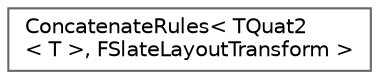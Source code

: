 digraph "Graphical Class Hierarchy"
{
 // INTERACTIVE_SVG=YES
 // LATEX_PDF_SIZE
  bgcolor="transparent";
  edge [fontname=Helvetica,fontsize=10,labelfontname=Helvetica,labelfontsize=10];
  node [fontname=Helvetica,fontsize=10,shape=box,height=0.2,width=0.4];
  rankdir="LR";
  Node0 [id="Node000000",label="ConcatenateRules\< TQuat2\l\< T \>, FSlateLayoutTransform \>",height=0.2,width=0.4,color="grey40", fillcolor="white", style="filled",URL="$d4/db1/structConcatenateRules_3_01TQuat2_3_01T_01_4_00_01FSlateLayoutTransform_01_4.html",tooltip=" "];
}

